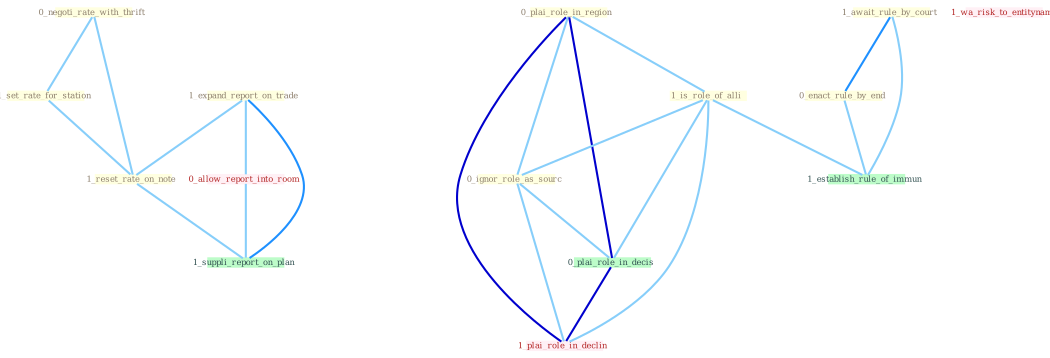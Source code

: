 Graph G{ 
    node
    [shape=polygon,style=filled,width=.5,height=.06,color="#BDFCC9",fixedsize=true,fontsize=4,
    fontcolor="#2f4f4f"];
    {node
    [color="#ffffe0", fontcolor="#8b7d6b"] "0_negoti_rate_with_thrift " "0_plai_role_in_region " "1_await_rule_by_court " "1_expand_report_on_trade " "1_set_rate_for_station " "1_reset_rate_on_note " "0_enact_rule_by_end " "1_is_role_of_alli " "0_ignor_role_as_sourc "}
{node [color="#fff0f5", fontcolor="#b22222"] "1_wa_risk_to_entitynam " "1_plai_role_in_declin " "0_allow_report_into_room "}
edge [color="#B0E2FF"];

	"0_negoti_rate_with_thrift " -- "1_set_rate_for_station " [w="1", color="#87cefa" ];
	"0_negoti_rate_with_thrift " -- "1_reset_rate_on_note " [w="1", color="#87cefa" ];
	"0_plai_role_in_region " -- "1_is_role_of_alli " [w="1", color="#87cefa" ];
	"0_plai_role_in_region " -- "0_ignor_role_as_sourc " [w="1", color="#87cefa" ];
	"0_plai_role_in_region " -- "0_plai_role_in_decis " [w="3", color="#0000cd" , len=0.6];
	"0_plai_role_in_region " -- "1_plai_role_in_declin " [w="3", color="#0000cd" , len=0.6];
	"1_await_rule_by_court " -- "0_enact_rule_by_end " [w="2", color="#1e90ff" , len=0.8];
	"1_await_rule_by_court " -- "1_establish_rule_of_immun " [w="1", color="#87cefa" ];
	"1_expand_report_on_trade " -- "1_reset_rate_on_note " [w="1", color="#87cefa" ];
	"1_expand_report_on_trade " -- "0_allow_report_into_room " [w="1", color="#87cefa" ];
	"1_expand_report_on_trade " -- "1_suppli_report_on_plan " [w="2", color="#1e90ff" , len=0.8];
	"1_set_rate_for_station " -- "1_reset_rate_on_note " [w="1", color="#87cefa" ];
	"1_reset_rate_on_note " -- "1_suppli_report_on_plan " [w="1", color="#87cefa" ];
	"0_enact_rule_by_end " -- "1_establish_rule_of_immun " [w="1", color="#87cefa" ];
	"1_is_role_of_alli " -- "0_ignor_role_as_sourc " [w="1", color="#87cefa" ];
	"1_is_role_of_alli " -- "0_plai_role_in_decis " [w="1", color="#87cefa" ];
	"1_is_role_of_alli " -- "1_establish_rule_of_immun " [w="1", color="#87cefa" ];
	"1_is_role_of_alli " -- "1_plai_role_in_declin " [w="1", color="#87cefa" ];
	"0_ignor_role_as_sourc " -- "0_plai_role_in_decis " [w="1", color="#87cefa" ];
	"0_ignor_role_as_sourc " -- "1_plai_role_in_declin " [w="1", color="#87cefa" ];
	"0_plai_role_in_decis " -- "1_plai_role_in_declin " [w="3", color="#0000cd" , len=0.6];
	"0_allow_report_into_room " -- "1_suppli_report_on_plan " [w="1", color="#87cefa" ];
}